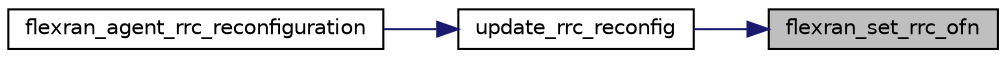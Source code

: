 digraph "flexran_set_rrc_ofn"
{
 // LATEX_PDF_SIZE
  edge [fontname="Helvetica",fontsize="10",labelfontname="Helvetica",labelfontsize="10"];
  node [fontname="Helvetica",fontsize="10",shape=record];
  rankdir="RL";
  Node1 [label="flexran_set_rrc_ofn",height=0.2,width=0.4,color="black", fillcolor="grey75", style="filled", fontcolor="black",tooltip=" "];
  Node1 -> Node2 [dir="back",color="midnightblue",fontsize="10",style="solid",fontname="Helvetica"];
  Node2 [label="update_rrc_reconfig",height=0.2,width=0.4,color="black", fillcolor="white", style="filled",URL="$flexran__agent__rrc__internal_8h.html#ae7279ac89de41662d21f298f7a5a27eb",tooltip=" "];
  Node2 -> Node3 [dir="back",color="midnightblue",fontsize="10",style="solid",fontname="Helvetica"];
  Node3 [label="flexran_agent_rrc_reconfiguration",height=0.2,width=0.4,color="black", fillcolor="white", style="filled",URL="$flexran__agent__common_8h.html#ab7a808754bc968491f8ae0939d315baf",tooltip=" "];
}
